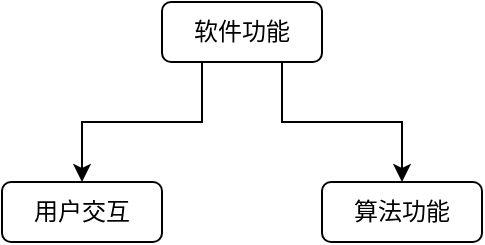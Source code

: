 <mxfile>
    <diagram id="GbRYErnOiHwmZvtbYF30" name="第 1 页">
        <mxGraphModel dx="903" dy="499" grid="1" gridSize="10" guides="1" tooltips="1" connect="1" arrows="1" fold="1" page="1" pageScale="1" pageWidth="4681" pageHeight="3300" math="0" shadow="0">
            <root>
                <mxCell id="0"/>
                <mxCell id="1" parent="0"/>
                <mxCell id="5" style="edgeStyle=orthogonalEdgeStyle;rounded=0;orthogonalLoop=1;jettySize=auto;html=1;exitX=0.25;exitY=1;exitDx=0;exitDy=0;entryX=0.5;entryY=0;entryDx=0;entryDy=0;" edge="1" parent="1" source="2" target="3">
                    <mxGeometry relative="1" as="geometry"/>
                </mxCell>
                <mxCell id="6" style="edgeStyle=orthogonalEdgeStyle;rounded=0;orthogonalLoop=1;jettySize=auto;html=1;exitX=0.75;exitY=1;exitDx=0;exitDy=0;entryX=0.5;entryY=0;entryDx=0;entryDy=0;" edge="1" parent="1" source="2" target="4">
                    <mxGeometry relative="1" as="geometry"/>
                </mxCell>
                <mxCell id="2" value="软件功能" style="rounded=1;whiteSpace=wrap;html=1;" vertex="1" parent="1">
                    <mxGeometry x="220" y="70" width="80" height="30" as="geometry"/>
                </mxCell>
                <mxCell id="3" value="用户交互" style="rounded=1;whiteSpace=wrap;html=1;" vertex="1" parent="1">
                    <mxGeometry x="140" y="160" width="80" height="30" as="geometry"/>
                </mxCell>
                <mxCell id="4" value="算法功能" style="rounded=1;whiteSpace=wrap;html=1;" vertex="1" parent="1">
                    <mxGeometry x="300" y="160" width="80" height="30" as="geometry"/>
                </mxCell>
            </root>
        </mxGraphModel>
    </diagram>
</mxfile>
